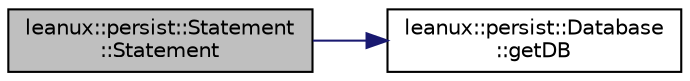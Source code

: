 digraph "leanux::persist::Statement::Statement"
{
 // LATEX_PDF_SIZE
  bgcolor="transparent";
  edge [fontname="Helvetica",fontsize="10",labelfontname="Helvetica",labelfontsize="10"];
  node [fontname="Helvetica",fontsize="10",shape=record];
  rankdir="LR";
  Node1 [label="leanux::persist::Statement\l::Statement",height=0.2,width=0.4,color="black", fillcolor="grey75", style="filled", fontcolor="black",tooltip="Constructor."];
  Node1 -> Node2 [color="midnightblue",fontsize="10",style="solid",fontname="Helvetica"];
  Node2 [label="leanux::persist::Database\l::getDB",height=0.2,width=0.4,color="black",URL="$classleanux_1_1persist_1_1Database.html#a8f9199764f380ef19480b03df221f04d",tooltip="Return database handle."];
}

